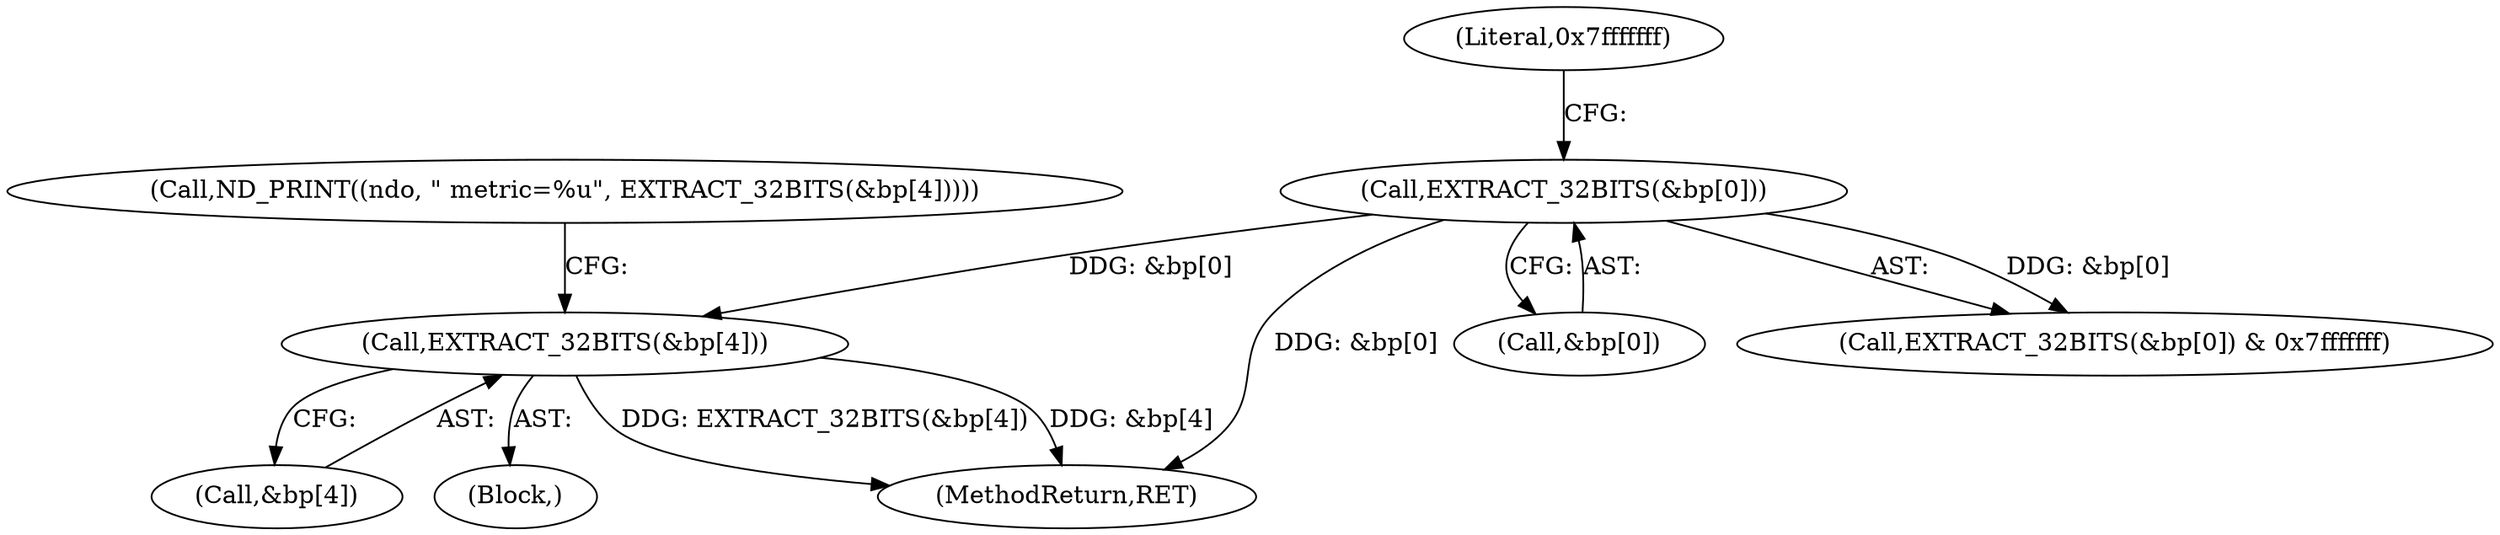 digraph "0_tcpdump_5dc1860d8267b1e0cb78c9ffa2a40bea2fdb3ddc_4@array" {
"1001333" [label="(Call,EXTRACT_32BITS(&bp[4]))"];
"1001322" [label="(Call,EXTRACT_32BITS(&bp[0]))"];
"1001322" [label="(Call,EXTRACT_32BITS(&bp[0]))"];
"1001334" [label="(Call,&bp[4])"];
"1001331" [label="(Block,)"];
"1001323" [label="(Call,&bp[0])"];
"1001575" [label="(MethodReturn,RET)"];
"1001328" [label="(Call,ND_PRINT((ndo, \" metric=%u\", EXTRACT_32BITS(&bp[4]))))"];
"1001333" [label="(Call,EXTRACT_32BITS(&bp[4]))"];
"1001327" [label="(Literal,0x7fffffff)"];
"1001321" [label="(Call,EXTRACT_32BITS(&bp[0]) & 0x7fffffff)"];
"1001333" -> "1001331"  [label="AST: "];
"1001333" -> "1001334"  [label="CFG: "];
"1001334" -> "1001333"  [label="AST: "];
"1001328" -> "1001333"  [label="CFG: "];
"1001333" -> "1001575"  [label="DDG: EXTRACT_32BITS(&bp[4])"];
"1001333" -> "1001575"  [label="DDG: &bp[4]"];
"1001322" -> "1001333"  [label="DDG: &bp[0]"];
"1001322" -> "1001321"  [label="AST: "];
"1001322" -> "1001323"  [label="CFG: "];
"1001323" -> "1001322"  [label="AST: "];
"1001327" -> "1001322"  [label="CFG: "];
"1001322" -> "1001575"  [label="DDG: &bp[0]"];
"1001322" -> "1001321"  [label="DDG: &bp[0]"];
}
